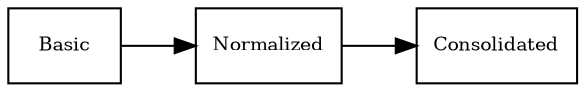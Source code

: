    digraph {
      rankdir=LR;

      node [shape=box fontsize=9];

      basic [label="Basic"];
      norm  [label="Normalized"];
      cons  [label="Consolidated"];

      basic -> norm -> cons;
   }
